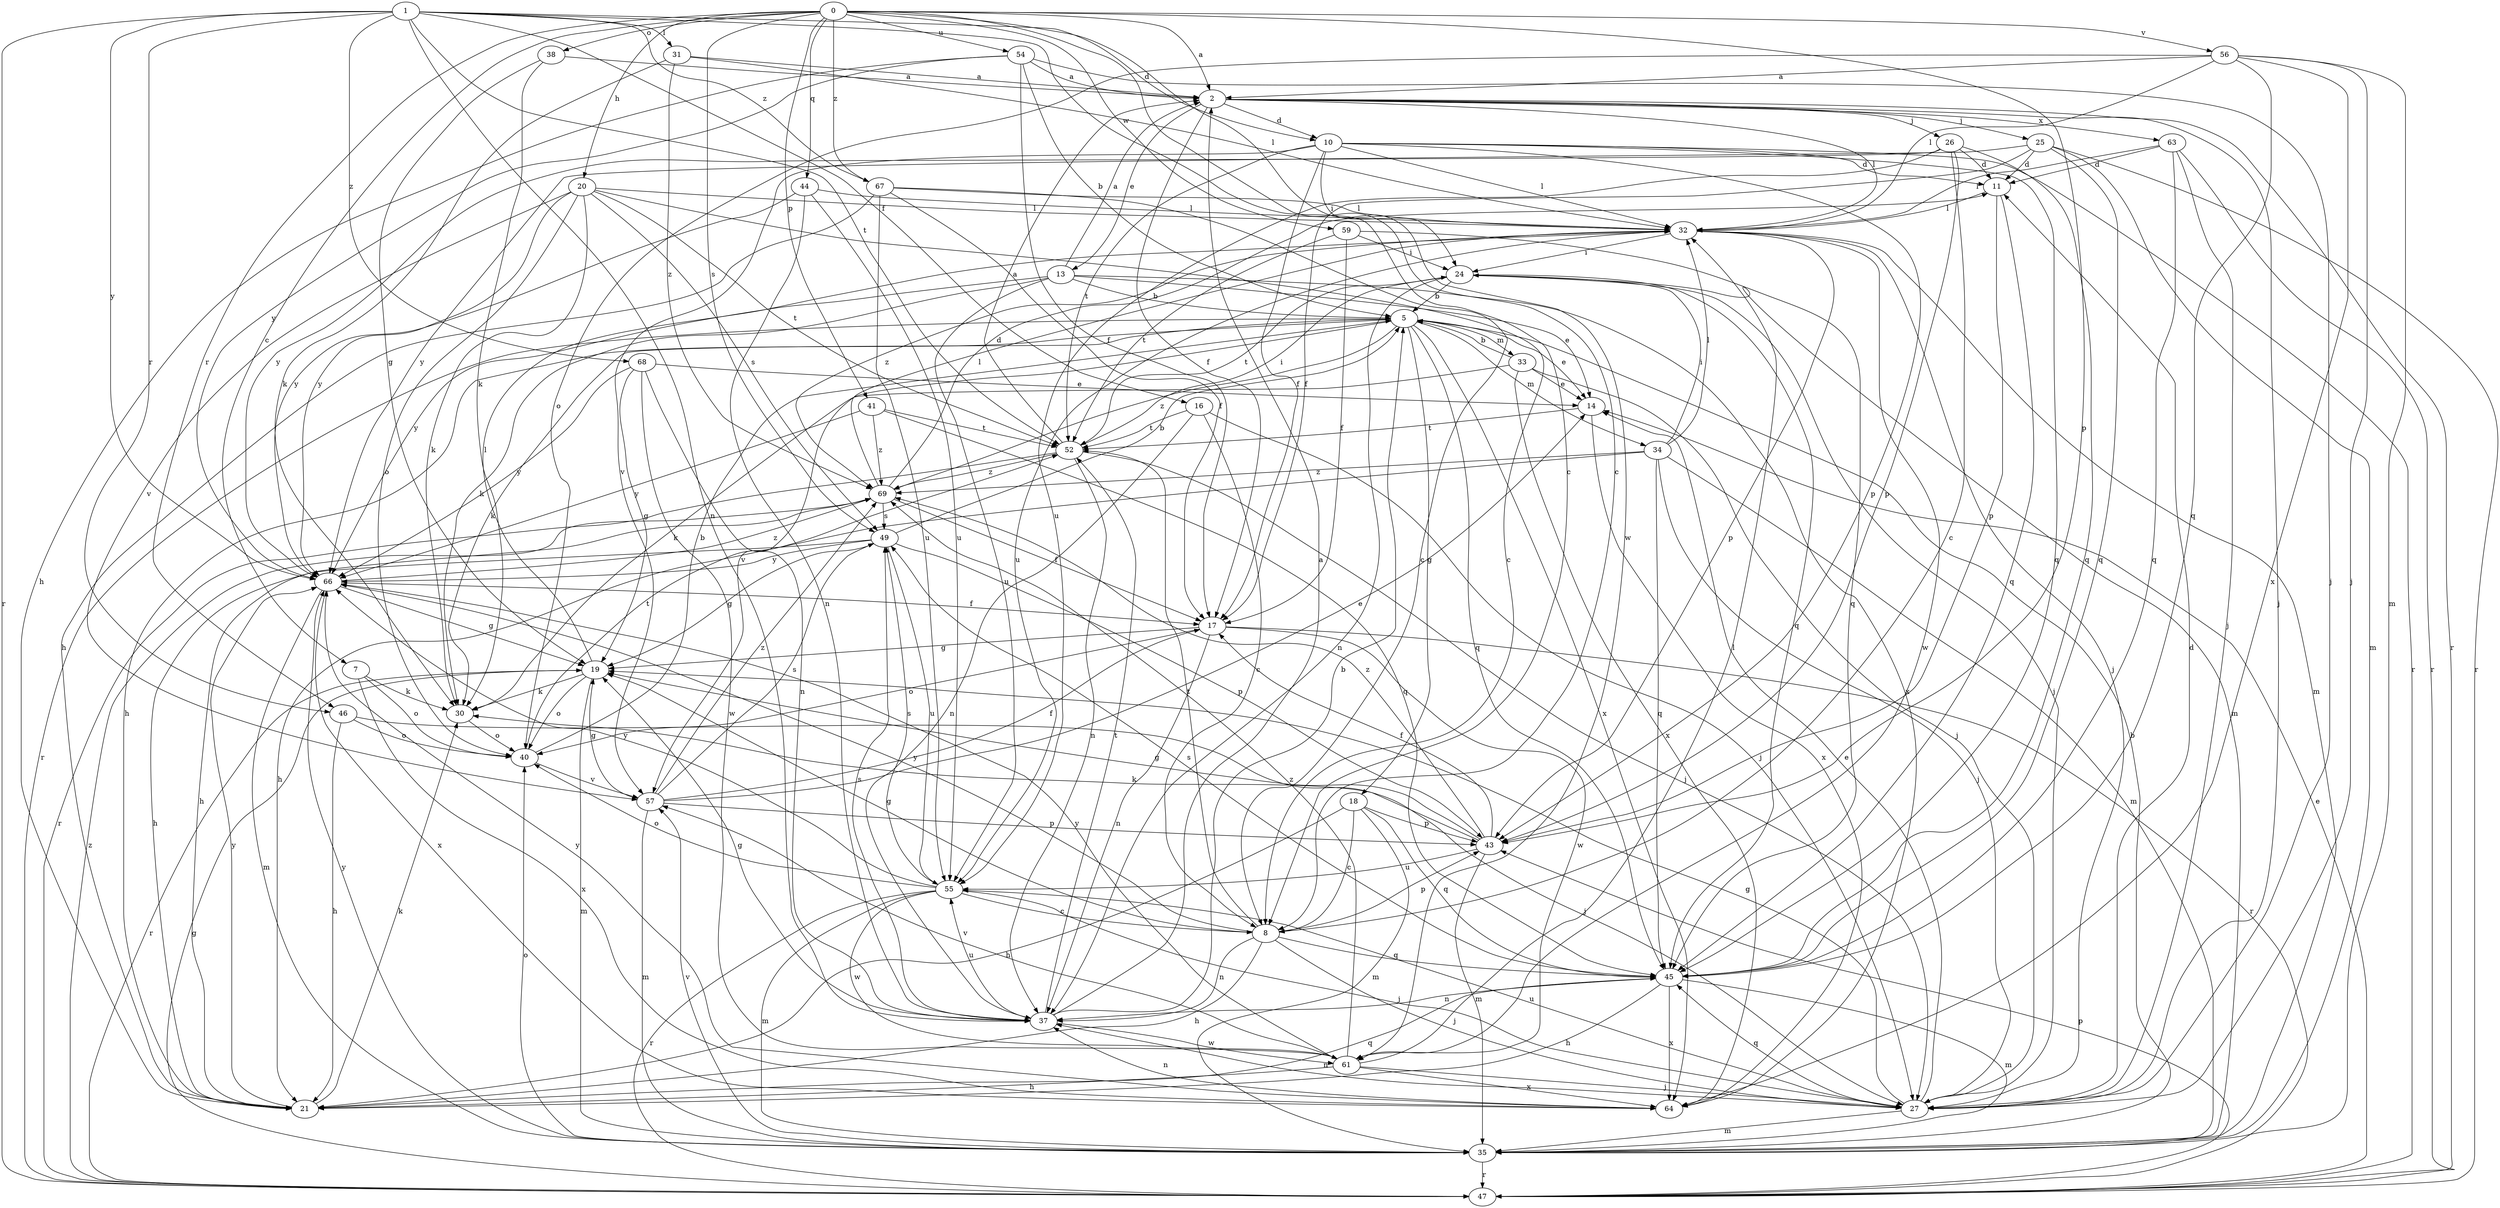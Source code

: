 strict digraph  {
0;
1;
2;
5;
7;
8;
10;
11;
13;
14;
16;
17;
18;
19;
20;
21;
24;
25;
26;
27;
30;
31;
32;
33;
34;
35;
37;
38;
40;
41;
43;
44;
45;
46;
47;
49;
52;
54;
55;
56;
57;
59;
61;
63;
64;
66;
67;
68;
69;
0 -> 2  [label=a];
0 -> 7  [label=c];
0 -> 8  [label=c];
0 -> 20  [label=h];
0 -> 38  [label=o];
0 -> 41  [label=p];
0 -> 43  [label=p];
0 -> 44  [label=q];
0 -> 46  [label=r];
0 -> 49  [label=s];
0 -> 54  [label=u];
0 -> 56  [label=v];
0 -> 59  [label=w];
0 -> 61  [label=w];
0 -> 67  [label=z];
1 -> 8  [label=c];
1 -> 10  [label=d];
1 -> 16  [label=f];
1 -> 31  [label=l];
1 -> 37  [label=n];
1 -> 46  [label=r];
1 -> 47  [label=r];
1 -> 52  [label=t];
1 -> 66  [label=y];
1 -> 67  [label=z];
1 -> 68  [label=z];
2 -> 10  [label=d];
2 -> 13  [label=e];
2 -> 17  [label=f];
2 -> 25  [label=j];
2 -> 26  [label=j];
2 -> 27  [label=j];
2 -> 32  [label=l];
2 -> 47  [label=r];
2 -> 63  [label=x];
5 -> 14  [label=e];
5 -> 18  [label=g];
5 -> 21  [label=h];
5 -> 30  [label=k];
5 -> 33  [label=m];
5 -> 34  [label=m];
5 -> 45  [label=q];
5 -> 47  [label=r];
5 -> 57  [label=v];
5 -> 64  [label=x];
5 -> 69  [label=z];
7 -> 30  [label=k];
7 -> 40  [label=o];
7 -> 64  [label=x];
8 -> 19  [label=g];
8 -> 21  [label=h];
8 -> 27  [label=j];
8 -> 37  [label=n];
8 -> 43  [label=p];
8 -> 45  [label=q];
8 -> 52  [label=t];
8 -> 66  [label=y];
10 -> 11  [label=d];
10 -> 17  [label=f];
10 -> 24  [label=i];
10 -> 32  [label=l];
10 -> 43  [label=p];
10 -> 45  [label=q];
10 -> 47  [label=r];
10 -> 52  [label=t];
10 -> 57  [label=v];
11 -> 32  [label=l];
11 -> 43  [label=p];
11 -> 45  [label=q];
13 -> 2  [label=a];
13 -> 5  [label=b];
13 -> 14  [label=e];
13 -> 30  [label=k];
13 -> 55  [label=u];
13 -> 64  [label=x];
13 -> 66  [label=y];
14 -> 52  [label=t];
14 -> 64  [label=x];
16 -> 8  [label=c];
16 -> 27  [label=j];
16 -> 37  [label=n];
16 -> 52  [label=t];
17 -> 19  [label=g];
17 -> 37  [label=n];
17 -> 40  [label=o];
17 -> 47  [label=r];
17 -> 61  [label=w];
18 -> 8  [label=c];
18 -> 21  [label=h];
18 -> 35  [label=m];
18 -> 43  [label=p];
18 -> 45  [label=q];
19 -> 30  [label=k];
19 -> 32  [label=l];
19 -> 35  [label=m];
19 -> 40  [label=o];
19 -> 47  [label=r];
20 -> 8  [label=c];
20 -> 30  [label=k];
20 -> 32  [label=l];
20 -> 40  [label=o];
20 -> 49  [label=s];
20 -> 52  [label=t];
20 -> 57  [label=v];
20 -> 66  [label=y];
21 -> 30  [label=k];
21 -> 45  [label=q];
21 -> 66  [label=y];
24 -> 5  [label=b];
24 -> 27  [label=j];
24 -> 35  [label=m];
24 -> 37  [label=n];
24 -> 45  [label=q];
24 -> 52  [label=t];
25 -> 11  [label=d];
25 -> 17  [label=f];
25 -> 35  [label=m];
25 -> 45  [label=q];
25 -> 47  [label=r];
25 -> 66  [label=y];
26 -> 8  [label=c];
26 -> 11  [label=d];
26 -> 43  [label=p];
26 -> 45  [label=q];
26 -> 55  [label=u];
26 -> 66  [label=y];
27 -> 11  [label=d];
27 -> 14  [label=e];
27 -> 19  [label=g];
27 -> 35  [label=m];
27 -> 37  [label=n];
27 -> 45  [label=q];
27 -> 55  [label=u];
30 -> 40  [label=o];
31 -> 2  [label=a];
31 -> 30  [label=k];
31 -> 32  [label=l];
31 -> 69  [label=z];
32 -> 24  [label=i];
32 -> 27  [label=j];
32 -> 35  [label=m];
32 -> 43  [label=p];
32 -> 55  [label=u];
32 -> 61  [label=w];
32 -> 69  [label=z];
33 -> 5  [label=b];
33 -> 14  [label=e];
33 -> 27  [label=j];
33 -> 30  [label=k];
33 -> 64  [label=x];
34 -> 21  [label=h];
34 -> 24  [label=i];
34 -> 27  [label=j];
34 -> 32  [label=l];
34 -> 35  [label=m];
34 -> 45  [label=q];
34 -> 69  [label=z];
35 -> 5  [label=b];
35 -> 40  [label=o];
35 -> 47  [label=r];
35 -> 57  [label=v];
35 -> 66  [label=y];
37 -> 2  [label=a];
37 -> 5  [label=b];
37 -> 19  [label=g];
37 -> 49  [label=s];
37 -> 52  [label=t];
37 -> 55  [label=u];
37 -> 61  [label=w];
38 -> 2  [label=a];
38 -> 19  [label=g];
38 -> 30  [label=k];
40 -> 5  [label=b];
40 -> 52  [label=t];
40 -> 57  [label=v];
41 -> 45  [label=q];
41 -> 52  [label=t];
41 -> 66  [label=y];
41 -> 69  [label=z];
43 -> 17  [label=f];
43 -> 19  [label=g];
43 -> 30  [label=k];
43 -> 35  [label=m];
43 -> 55  [label=u];
43 -> 69  [label=z];
44 -> 32  [label=l];
44 -> 37  [label=n];
44 -> 55  [label=u];
44 -> 66  [label=y];
45 -> 21  [label=h];
45 -> 35  [label=m];
45 -> 37  [label=n];
45 -> 49  [label=s];
45 -> 64  [label=x];
46 -> 21  [label=h];
46 -> 27  [label=j];
46 -> 40  [label=o];
47 -> 14  [label=e];
47 -> 19  [label=g];
47 -> 43  [label=p];
47 -> 69  [label=z];
49 -> 5  [label=b];
49 -> 19  [label=g];
49 -> 21  [label=h];
49 -> 43  [label=p];
49 -> 55  [label=u];
49 -> 66  [label=y];
52 -> 2  [label=a];
52 -> 24  [label=i];
52 -> 27  [label=j];
52 -> 37  [label=n];
52 -> 47  [label=r];
52 -> 69  [label=z];
54 -> 2  [label=a];
54 -> 5  [label=b];
54 -> 17  [label=f];
54 -> 21  [label=h];
54 -> 27  [label=j];
54 -> 66  [label=y];
55 -> 8  [label=c];
55 -> 27  [label=j];
55 -> 35  [label=m];
55 -> 40  [label=o];
55 -> 47  [label=r];
55 -> 49  [label=s];
55 -> 61  [label=w];
55 -> 66  [label=y];
56 -> 2  [label=a];
56 -> 27  [label=j];
56 -> 32  [label=l];
56 -> 35  [label=m];
56 -> 40  [label=o];
56 -> 45  [label=q];
56 -> 64  [label=x];
57 -> 14  [label=e];
57 -> 17  [label=f];
57 -> 19  [label=g];
57 -> 35  [label=m];
57 -> 43  [label=p];
57 -> 49  [label=s];
57 -> 69  [label=z];
59 -> 17  [label=f];
59 -> 24  [label=i];
59 -> 45  [label=q];
59 -> 52  [label=t];
61 -> 21  [label=h];
61 -> 27  [label=j];
61 -> 32  [label=l];
61 -> 57  [label=v];
61 -> 64  [label=x];
61 -> 66  [label=y];
61 -> 69  [label=z];
63 -> 11  [label=d];
63 -> 27  [label=j];
63 -> 32  [label=l];
63 -> 45  [label=q];
63 -> 47  [label=r];
64 -> 37  [label=n];
64 -> 66  [label=y];
66 -> 17  [label=f];
66 -> 19  [label=g];
66 -> 35  [label=m];
66 -> 64  [label=x];
66 -> 69  [label=z];
67 -> 8  [label=c];
67 -> 17  [label=f];
67 -> 21  [label=h];
67 -> 32  [label=l];
67 -> 55  [label=u];
68 -> 14  [label=e];
68 -> 19  [label=g];
68 -> 37  [label=n];
68 -> 61  [label=w];
68 -> 66  [label=y];
69 -> 11  [label=d];
69 -> 17  [label=f];
69 -> 21  [label=h];
69 -> 32  [label=l];
69 -> 49  [label=s];
}
